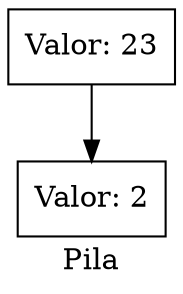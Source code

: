 digraph G {

rankdir = UD;

	node [shape=record,color=black];
label = "Pila"; 

color= black 

		n_0[label = "Valor: 23"];

		n_1[label = "Valor: 2"];

n_0 ->n_1;
	}

